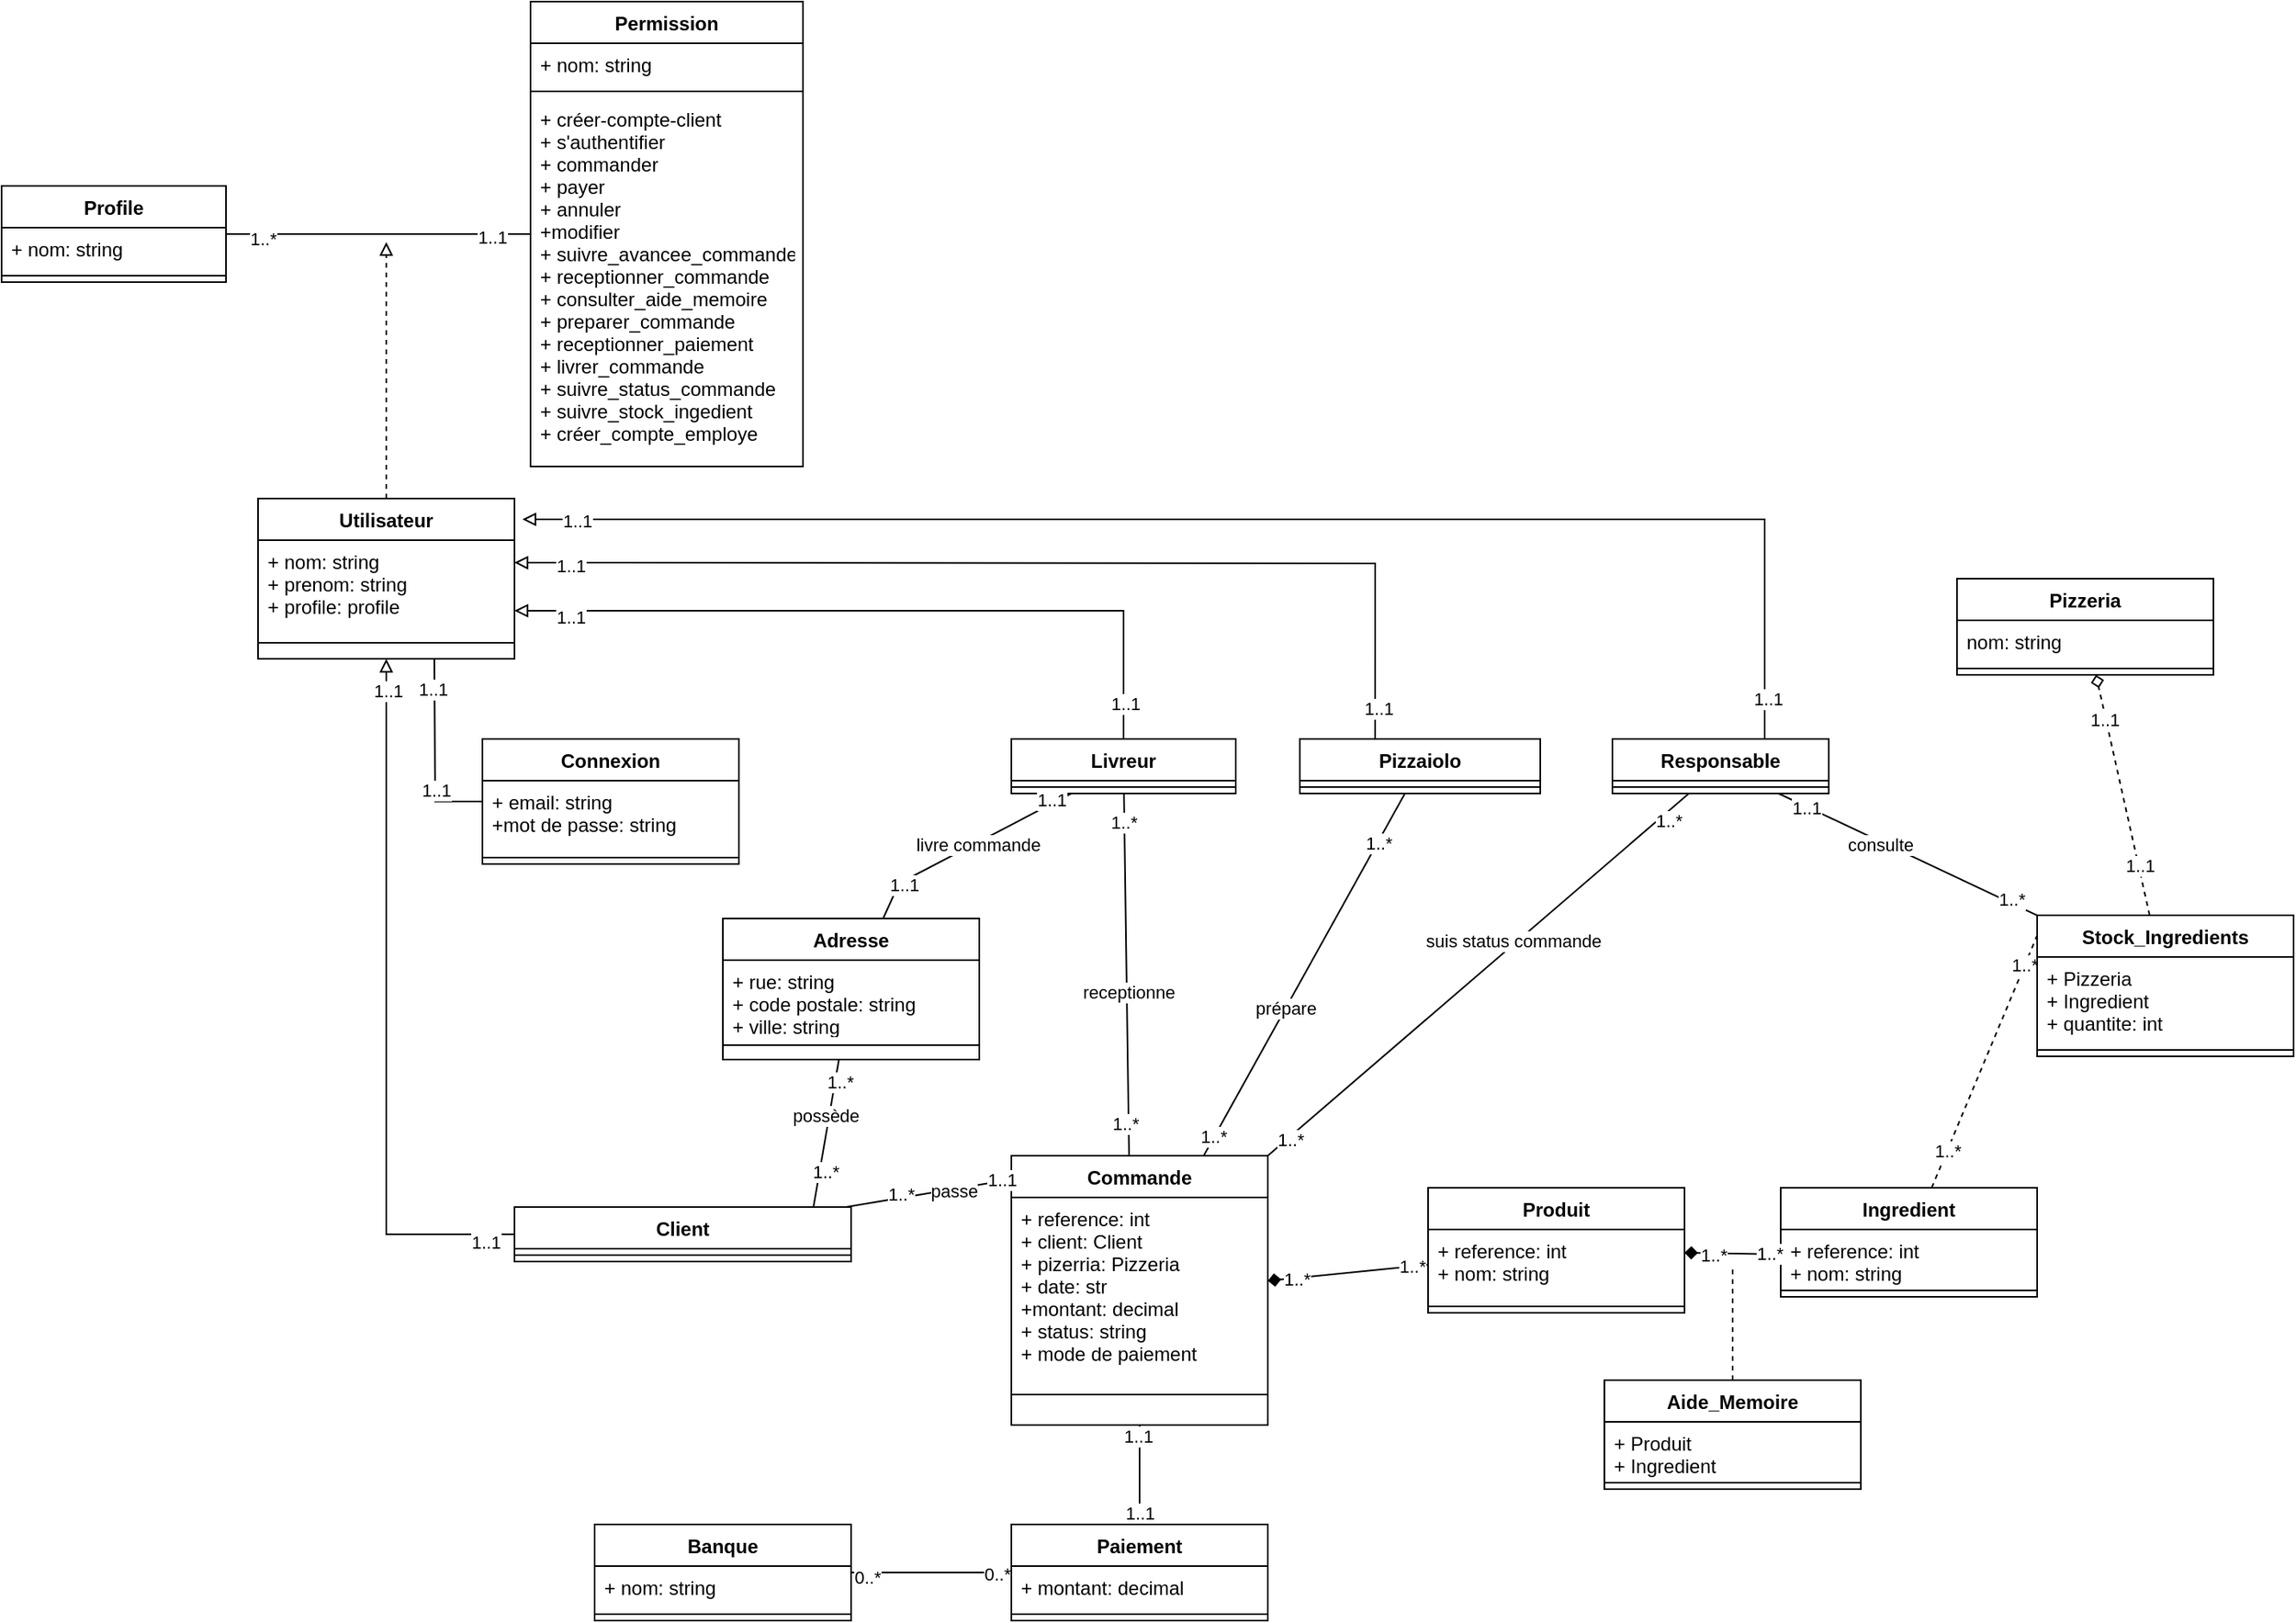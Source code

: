 <mxfile version="14.5.1" type="device"><diagram id="KDp-JJ43dgrBgCFw_8fw" name="Page-1"><mxGraphModel dx="2483" dy="1503" grid="1" gridSize="10" guides="1" tooltips="1" connect="1" arrows="1" fold="1" page="1" pageScale="1" pageWidth="1169" pageHeight="827" math="0" shadow="0"><root><mxCell id="0"/><mxCell id="1" parent="0"/><mxCell id="jycXSG4LUlBcbVMCZp96-9" style="edgeStyle=orthogonalEdgeStyle;rounded=0;orthogonalLoop=1;jettySize=auto;html=1;endArrow=none;endFill=0;startArrow=block;startFill=0;" parent="1" source="cRsiavOP6_7b4JECC0qZ-1" target="cRsiavOP6_7b4JECC0qZ-10" edge="1"><mxGeometry relative="1" as="geometry"><mxPoint x="-180" y="90" as="sourcePoint"/><mxPoint x="-60" y="376" as="targetPoint"/><Array as="points"><mxPoint x="-180" y="329"/></Array></mxGeometry></mxCell><mxCell id="jycXSG4LUlBcbVMCZp96-44" value="1..1" style="edgeLabel;html=1;align=center;verticalAlign=middle;resizable=0;points=[];" parent="jycXSG4LUlBcbVMCZp96-9" vertex="1" connectable="0"><mxGeometry x="0.919" y="-5" relative="1" as="geometry"><mxPoint as="offset"/></mxGeometry></mxCell><mxCell id="jycXSG4LUlBcbVMCZp96-45" value="1..1" style="edgeLabel;html=1;align=center;verticalAlign=middle;resizable=0;points=[];" parent="jycXSG4LUlBcbVMCZp96-9" vertex="1" connectable="0"><mxGeometry x="-0.911" y="1" relative="1" as="geometry"><mxPoint as="offset"/></mxGeometry></mxCell><mxCell id="-czMJHXksivfodqNYjvB-1" style="edgeStyle=orthogonalEdgeStyle;rounded=0;orthogonalLoop=1;jettySize=auto;html=1;dashed=1;endArrow=block;endFill=0;" edge="1" parent="1" source="cRsiavOP6_7b4JECC0qZ-1"><mxGeometry relative="1" as="geometry"><mxPoint x="-180" y="-290" as="targetPoint"/></mxGeometry></mxCell><mxCell id="cRsiavOP6_7b4JECC0qZ-1" value="Utilisateur" style="swimlane;fontStyle=1;align=center;verticalAlign=top;childLayout=stackLayout;horizontal=1;startSize=26;horizontalStack=0;resizeParent=1;resizeParentMax=0;resizeLast=0;collapsible=1;marginBottom=0;" parent="1" vertex="1"><mxGeometry x="-260" y="-130" width="160" height="100" as="geometry"/></mxCell><mxCell id="cRsiavOP6_7b4JECC0qZ-2" value="+ nom: string&#10;+ prenom: string&#10;+ profile: profile" style="text;strokeColor=none;fillColor=none;align=left;verticalAlign=top;spacingLeft=4;spacingRight=4;overflow=hidden;rotatable=0;points=[[0,0.5],[1,0.5]];portConstraint=eastwest;" parent="cRsiavOP6_7b4JECC0qZ-1" vertex="1"><mxGeometry y="26" width="160" height="54" as="geometry"/></mxCell><mxCell id="cRsiavOP6_7b4JECC0qZ-3" value="" style="line;strokeWidth=1;fillColor=none;align=left;verticalAlign=middle;spacingTop=-1;spacingLeft=3;spacingRight=3;rotatable=0;labelPosition=right;points=[];portConstraint=eastwest;" parent="cRsiavOP6_7b4JECC0qZ-1" vertex="1"><mxGeometry y="80" width="160" height="20" as="geometry"/></mxCell><mxCell id="cRsiavOP6_7b4JECC0qZ-87" style="edgeStyle=none;rounded=0;orthogonalLoop=1;jettySize=auto;html=1;exitX=0.888;exitY=0.008;exitDx=0;exitDy=0;endArrow=none;endFill=0;exitPerimeter=0;" parent="1" source="cRsiavOP6_7b4JECC0qZ-10" target="cRsiavOP6_7b4JECC0qZ-15" edge="1"><mxGeometry relative="1" as="geometry"><mxPoint x="-20" y="210" as="targetPoint"/></mxGeometry></mxCell><mxCell id="cRsiavOP6_7b4JECC0qZ-89" value="1..*" style="edgeLabel;html=1;align=center;verticalAlign=middle;resizable=0;points=[];" parent="cRsiavOP6_7b4JECC0qZ-87" vertex="1" connectable="0"><mxGeometry x="-0.503" y="-3" relative="1" as="geometry"><mxPoint as="offset"/></mxGeometry></mxCell><mxCell id="cRsiavOP6_7b4JECC0qZ-90" value="1..*" style="edgeLabel;html=1;align=center;verticalAlign=middle;resizable=0;points=[];" parent="cRsiavOP6_7b4JECC0qZ-87" vertex="1" connectable="0"><mxGeometry x="0.706" y="-3" relative="1" as="geometry"><mxPoint as="offset"/></mxGeometry></mxCell><mxCell id="cRsiavOP6_7b4JECC0qZ-106" value="possède" style="edgeLabel;html=1;align=center;verticalAlign=middle;resizable=0;points=[];" parent="cRsiavOP6_7b4JECC0qZ-87" vertex="1" connectable="0"><mxGeometry x="0.23" y="3" relative="1" as="geometry"><mxPoint as="offset"/></mxGeometry></mxCell><mxCell id="cRsiavOP6_7b4JECC0qZ-10" value="Client" style="swimlane;fontStyle=1;align=center;verticalAlign=top;childLayout=stackLayout;horizontal=1;startSize=26;horizontalStack=0;resizeParent=1;resizeParentMax=0;resizeLast=0;collapsible=1;marginBottom=0;" parent="1" vertex="1"><mxGeometry x="-100" y="312" width="210" height="34" as="geometry"><mxRectangle x="240" y="270" width="70" height="26" as="alternateBounds"/></mxGeometry></mxCell><mxCell id="cRsiavOP6_7b4JECC0qZ-12" value="" style="line;strokeWidth=1;fillColor=none;align=left;verticalAlign=middle;spacingTop=-1;spacingLeft=3;spacingRight=3;rotatable=0;labelPosition=right;points=[];portConstraint=eastwest;" parent="cRsiavOP6_7b4JECC0qZ-10" vertex="1"><mxGeometry y="26" width="210" height="8" as="geometry"/></mxCell><mxCell id="cRsiavOP6_7b4JECC0qZ-15" value="Adresse" style="swimlane;fontStyle=1;align=center;verticalAlign=top;childLayout=stackLayout;horizontal=1;startSize=26;horizontalStack=0;resizeParent=1;resizeParentMax=0;resizeLast=0;collapsible=1;marginBottom=0;" parent="1" vertex="1"><mxGeometry x="30" y="132" width="160" height="88" as="geometry"/></mxCell><mxCell id="cRsiavOP6_7b4JECC0qZ-16" value="+ rue: string&#10;+ code postale: string&#10;+ ville: string" style="text;strokeColor=none;fillColor=none;align=left;verticalAlign=top;spacingLeft=4;spacingRight=4;overflow=hidden;rotatable=0;points=[[0,0.5],[1,0.5]];portConstraint=eastwest;" parent="cRsiavOP6_7b4JECC0qZ-15" vertex="1"><mxGeometry y="26" width="160" height="44" as="geometry"/></mxCell><mxCell id="cRsiavOP6_7b4JECC0qZ-17" value="" style="line;strokeWidth=1;fillColor=none;align=left;verticalAlign=middle;spacingTop=-1;spacingLeft=3;spacingRight=3;rotatable=0;labelPosition=right;points=[];portConstraint=eastwest;" parent="cRsiavOP6_7b4JECC0qZ-15" vertex="1"><mxGeometry y="70" width="160" height="18" as="geometry"/></mxCell><mxCell id="cRsiavOP6_7b4JECC0qZ-121" style="edgeStyle=none;rounded=0;orthogonalLoop=1;jettySize=auto;html=1;exitX=0.75;exitY=0;exitDx=0;exitDy=0;endArrow=none;endFill=0;" parent="1" source="cRsiavOP6_7b4JECC0qZ-25" target="cRsiavOP6_7b4JECC0qZ-53" edge="1"><mxGeometry relative="1" as="geometry"/></mxCell><mxCell id="cRsiavOP6_7b4JECC0qZ-122" value="1..*" style="edgeLabel;html=1;align=center;verticalAlign=middle;resizable=0;points=[];" parent="cRsiavOP6_7b4JECC0qZ-121" vertex="1" connectable="0"><mxGeometry x="0.73" relative="1" as="geometry"><mxPoint as="offset"/></mxGeometry></mxCell><mxCell id="cRsiavOP6_7b4JECC0qZ-123" value="1..*" style="edgeLabel;html=1;align=center;verticalAlign=middle;resizable=0;points=[];" parent="cRsiavOP6_7b4JECC0qZ-121" vertex="1" connectable="0"><mxGeometry x="-0.901" y="1" relative="1" as="geometry"><mxPoint as="offset"/></mxGeometry></mxCell><mxCell id="cRsiavOP6_7b4JECC0qZ-124" value="prépare" style="edgeLabel;html=1;align=center;verticalAlign=middle;resizable=0;points=[];" parent="cRsiavOP6_7b4JECC0qZ-121" vertex="1" connectable="0"><mxGeometry x="-0.187" relative="1" as="geometry"><mxPoint as="offset"/></mxGeometry></mxCell><mxCell id="cRsiavOP6_7b4JECC0qZ-125" style="edgeStyle=none;rounded=0;orthogonalLoop=1;jettySize=auto;html=1;exitX=1;exitY=0;exitDx=0;exitDy=0;endArrow=none;endFill=0;" parent="1" source="cRsiavOP6_7b4JECC0qZ-25" target="cRsiavOP6_7b4JECC0qZ-57" edge="1"><mxGeometry relative="1" as="geometry"><mxPoint x="620" y="130" as="targetPoint"/></mxGeometry></mxCell><mxCell id="cRsiavOP6_7b4JECC0qZ-126" value="1..*" style="edgeLabel;html=1;align=center;verticalAlign=middle;resizable=0;points=[];" parent="cRsiavOP6_7b4JECC0qZ-125" vertex="1" connectable="0"><mxGeometry x="-0.9" y="-1" relative="1" as="geometry"><mxPoint as="offset"/></mxGeometry></mxCell><mxCell id="cRsiavOP6_7b4JECC0qZ-127" value="1..*" style="edgeLabel;html=1;align=center;verticalAlign=middle;resizable=0;points=[];" parent="cRsiavOP6_7b4JECC0qZ-125" vertex="1" connectable="0"><mxGeometry x="0.881" y="-4" relative="1" as="geometry"><mxPoint as="offset"/></mxGeometry></mxCell><mxCell id="cRsiavOP6_7b4JECC0qZ-128" value="suis status commande" style="edgeLabel;html=1;align=center;verticalAlign=middle;resizable=0;points=[];" parent="cRsiavOP6_7b4JECC0qZ-125" vertex="1" connectable="0"><mxGeometry x="0.175" y="2" relative="1" as="geometry"><mxPoint as="offset"/></mxGeometry></mxCell><mxCell id="cRsiavOP6_7b4JECC0qZ-25" value="Commande" style="swimlane;fontStyle=1;align=center;verticalAlign=top;childLayout=stackLayout;horizontal=1;startSize=26;horizontalStack=0;resizeParent=1;resizeParentMax=0;resizeLast=0;collapsible=1;marginBottom=0;" parent="1" vertex="1"><mxGeometry x="210" y="280" width="160" height="168" as="geometry"/></mxCell><mxCell id="cRsiavOP6_7b4JECC0qZ-26" value="+ reference: int&#10;+ client: Client&#10;+ pizerria: Pizzeria&#10;+ date: str&#10;+montant: decimal&#10;+ status: string&#10;+ mode de paiement" style="text;strokeColor=none;fillColor=none;align=left;verticalAlign=top;spacingLeft=4;spacingRight=4;overflow=hidden;rotatable=0;points=[[0,0.5],[1,0.5]];portConstraint=eastwest;" parent="cRsiavOP6_7b4JECC0qZ-25" vertex="1"><mxGeometry y="26" width="160" height="104" as="geometry"/></mxCell><mxCell id="cRsiavOP6_7b4JECC0qZ-27" value="" style="line;strokeWidth=1;fillColor=none;align=left;verticalAlign=middle;spacingTop=-1;spacingLeft=3;spacingRight=3;rotatable=0;labelPosition=right;points=[];portConstraint=eastwest;" parent="cRsiavOP6_7b4JECC0qZ-25" vertex="1"><mxGeometry y="130" width="160" height="38" as="geometry"/></mxCell><mxCell id="cRsiavOP6_7b4JECC0qZ-29" value="Produit" style="swimlane;fontStyle=1;align=center;verticalAlign=top;childLayout=stackLayout;horizontal=1;startSize=26;horizontalStack=0;resizeParent=1;resizeParentMax=0;resizeLast=0;collapsible=1;marginBottom=0;" parent="1" vertex="1"><mxGeometry x="470" y="300" width="160" height="78" as="geometry"/></mxCell><mxCell id="cRsiavOP6_7b4JECC0qZ-30" value="+ reference: int&#10;+ nom: string" style="text;strokeColor=none;fillColor=none;align=left;verticalAlign=top;spacingLeft=4;spacingRight=4;overflow=hidden;rotatable=0;points=[[0,0.5],[1,0.5]];portConstraint=eastwest;" parent="cRsiavOP6_7b4JECC0qZ-29" vertex="1"><mxGeometry y="26" width="160" height="44" as="geometry"/></mxCell><mxCell id="cRsiavOP6_7b4JECC0qZ-31" value="" style="line;strokeWidth=1;fillColor=none;align=left;verticalAlign=middle;spacingTop=-1;spacingLeft=3;spacingRight=3;rotatable=0;labelPosition=right;points=[];portConstraint=eastwest;" parent="cRsiavOP6_7b4JECC0qZ-29" vertex="1"><mxGeometry y="70" width="160" height="8" as="geometry"/></mxCell><mxCell id="cRsiavOP6_7b4JECC0qZ-33" value="Pizzeria" style="swimlane;fontStyle=1;align=center;verticalAlign=top;childLayout=stackLayout;horizontal=1;startSize=26;horizontalStack=0;resizeParent=1;resizeParentMax=0;resizeLast=0;collapsible=1;marginBottom=0;" parent="1" vertex="1"><mxGeometry x="800" y="-80" width="160" height="60" as="geometry"/></mxCell><mxCell id="cRsiavOP6_7b4JECC0qZ-34" value="nom: string" style="text;strokeColor=none;fillColor=none;align=left;verticalAlign=top;spacingLeft=4;spacingRight=4;overflow=hidden;rotatable=0;points=[[0,0.5],[1,0.5]];portConstraint=eastwest;" parent="cRsiavOP6_7b4JECC0qZ-33" vertex="1"><mxGeometry y="26" width="160" height="26" as="geometry"/></mxCell><mxCell id="cRsiavOP6_7b4JECC0qZ-35" value="" style="line;strokeWidth=1;fillColor=none;align=left;verticalAlign=middle;spacingTop=-1;spacingLeft=3;spacingRight=3;rotatable=0;labelPosition=right;points=[];portConstraint=eastwest;" parent="cRsiavOP6_7b4JECC0qZ-33" vertex="1"><mxGeometry y="52" width="160" height="8" as="geometry"/></mxCell><mxCell id="cRsiavOP6_7b4JECC0qZ-100" style="edgeStyle=none;rounded=0;orthogonalLoop=1;jettySize=auto;html=1;entryX=-0.001;entryY=0.147;entryDx=0;entryDy=0;entryPerimeter=0;endArrow=none;endFill=0;dashed=1;" parent="1" source="cRsiavOP6_7b4JECC0qZ-37" target="cRsiavOP6_7b4JECC0qZ-61" edge="1"><mxGeometry relative="1" as="geometry"/></mxCell><mxCell id="cRsiavOP6_7b4JECC0qZ-101" value="1..*" style="edgeLabel;html=1;align=center;verticalAlign=middle;resizable=0;points=[];" parent="cRsiavOP6_7b4JECC0qZ-100" vertex="1" connectable="0"><mxGeometry x="-0.709" relative="1" as="geometry"><mxPoint as="offset"/></mxGeometry></mxCell><mxCell id="cRsiavOP6_7b4JECC0qZ-102" value="1..*" style="edgeLabel;html=1;align=center;verticalAlign=middle;resizable=0;points=[];" parent="cRsiavOP6_7b4JECC0qZ-100" vertex="1" connectable="0"><mxGeometry x="0.767" relative="1" as="geometry"><mxPoint as="offset"/></mxGeometry></mxCell><mxCell id="cRsiavOP6_7b4JECC0qZ-37" value="Ingredient" style="swimlane;fontStyle=1;align=center;verticalAlign=top;childLayout=stackLayout;horizontal=1;startSize=26;horizontalStack=0;resizeParent=1;resizeParentMax=0;resizeLast=0;collapsible=1;marginBottom=0;" parent="1" vertex="1"><mxGeometry x="690" y="300" width="160" height="68" as="geometry"/></mxCell><mxCell id="cRsiavOP6_7b4JECC0qZ-38" value="+ reference: int&#10;+ nom: string" style="text;strokeColor=none;fillColor=none;align=left;verticalAlign=top;spacingLeft=4;spacingRight=4;overflow=hidden;rotatable=0;points=[[0,0.5],[1,0.5]];portConstraint=eastwest;" parent="cRsiavOP6_7b4JECC0qZ-37" vertex="1"><mxGeometry y="26" width="160" height="34" as="geometry"/></mxCell><mxCell id="cRsiavOP6_7b4JECC0qZ-39" value="" style="line;strokeWidth=1;fillColor=none;align=left;verticalAlign=middle;spacingTop=-1;spacingLeft=3;spacingRight=3;rotatable=0;labelPosition=right;points=[];portConstraint=eastwest;" parent="cRsiavOP6_7b4JECC0qZ-37" vertex="1"><mxGeometry y="60" width="160" height="8" as="geometry"/></mxCell><mxCell id="jycXSG4LUlBcbVMCZp96-35" style="edgeStyle=orthogonalEdgeStyle;rounded=0;orthogonalLoop=1;jettySize=auto;html=1;dashed=1;endArrow=none;endFill=0;" parent="1" source="cRsiavOP6_7b4JECC0qZ-41" edge="1"><mxGeometry relative="1" as="geometry"><mxPoint x="660" y="350" as="targetPoint"/></mxGeometry></mxCell><mxCell id="cRsiavOP6_7b4JECC0qZ-41" value="Aide_Memoire" style="swimlane;fontStyle=1;align=center;verticalAlign=top;childLayout=stackLayout;horizontal=1;startSize=26;horizontalStack=0;resizeParent=1;resizeParentMax=0;resizeLast=0;collapsible=1;marginBottom=0;" parent="1" vertex="1"><mxGeometry x="580" y="420" width="160" height="68" as="geometry"/></mxCell><mxCell id="cRsiavOP6_7b4JECC0qZ-42" value="+ Produit&#10;+ Ingredient" style="text;strokeColor=none;fillColor=none;align=left;verticalAlign=top;spacingLeft=4;spacingRight=4;overflow=hidden;rotatable=0;points=[[0,0.5],[1,0.5]];portConstraint=eastwest;" parent="cRsiavOP6_7b4JECC0qZ-41" vertex="1"><mxGeometry y="26" width="160" height="34" as="geometry"/></mxCell><mxCell id="cRsiavOP6_7b4JECC0qZ-43" value="" style="line;strokeWidth=1;fillColor=none;align=left;verticalAlign=middle;spacingTop=-1;spacingLeft=3;spacingRight=3;rotatable=0;labelPosition=right;points=[];portConstraint=eastwest;" parent="cRsiavOP6_7b4JECC0qZ-41" vertex="1"><mxGeometry y="60" width="160" height="8" as="geometry"/></mxCell><mxCell id="jycXSG4LUlBcbVMCZp96-1" style="edgeStyle=orthogonalEdgeStyle;rounded=0;orthogonalLoop=1;jettySize=auto;html=1;endArrow=none;endFill=0;" parent="1" source="cRsiavOP6_7b4JECC0qZ-45" target="cRsiavOP6_7b4JECC0qZ-65" edge="1"><mxGeometry relative="1" as="geometry"/></mxCell><mxCell id="jycXSG4LUlBcbVMCZp96-3" value="0..*" style="edgeLabel;html=1;align=center;verticalAlign=middle;resizable=0;points=[];" parent="jycXSG4LUlBcbVMCZp96-1" vertex="1" connectable="0"><mxGeometry x="-0.8" y="-3" relative="1" as="geometry"><mxPoint as="offset"/></mxGeometry></mxCell><mxCell id="jycXSG4LUlBcbVMCZp96-4" value="0..*" style="edgeLabel;html=1;align=center;verticalAlign=middle;resizable=0;points=[];" parent="jycXSG4LUlBcbVMCZp96-1" vertex="1" connectable="0"><mxGeometry x="0.818" y="-1" relative="1" as="geometry"><mxPoint as="offset"/></mxGeometry></mxCell><mxCell id="cRsiavOP6_7b4JECC0qZ-45" value="Banque" style="swimlane;fontStyle=1;align=center;verticalAlign=top;childLayout=stackLayout;horizontal=1;startSize=26;horizontalStack=0;resizeParent=1;resizeParentMax=0;resizeLast=0;collapsible=1;marginBottom=0;" parent="1" vertex="1"><mxGeometry x="-50" y="510" width="160" height="60" as="geometry"/></mxCell><mxCell id="cRsiavOP6_7b4JECC0qZ-46" value="+ nom: string" style="text;strokeColor=none;fillColor=none;align=left;verticalAlign=top;spacingLeft=4;spacingRight=4;overflow=hidden;rotatable=0;points=[[0,0.5],[1,0.5]];portConstraint=eastwest;" parent="cRsiavOP6_7b4JECC0qZ-45" vertex="1"><mxGeometry y="26" width="160" height="26" as="geometry"/></mxCell><mxCell id="cRsiavOP6_7b4JECC0qZ-47" value="" style="line;strokeWidth=1;fillColor=none;align=left;verticalAlign=middle;spacingTop=-1;spacingLeft=3;spacingRight=3;rotatable=0;labelPosition=right;points=[];portConstraint=eastwest;" parent="cRsiavOP6_7b4JECC0qZ-45" vertex="1"><mxGeometry y="52" width="160" height="8" as="geometry"/></mxCell><mxCell id="cRsiavOP6_7b4JECC0qZ-112" style="edgeStyle=none;rounded=0;orthogonalLoop=1;jettySize=auto;html=1;entryX=0.459;entryY=-0.001;entryDx=0;entryDy=0;entryPerimeter=0;endArrow=none;endFill=0;" parent="1" source="cRsiavOP6_7b4JECC0qZ-49" target="cRsiavOP6_7b4JECC0qZ-25" edge="1"><mxGeometry relative="1" as="geometry"/></mxCell><mxCell id="cRsiavOP6_7b4JECC0qZ-114" value="1..*" style="edgeLabel;html=1;align=center;verticalAlign=middle;resizable=0;points=[];" parent="cRsiavOP6_7b4JECC0qZ-112" vertex="1" connectable="0"><mxGeometry x="0.822" y="-2" relative="1" as="geometry"><mxPoint as="offset"/></mxGeometry></mxCell><mxCell id="cRsiavOP6_7b4JECC0qZ-115" value="receptionne" style="edgeLabel;html=1;align=center;verticalAlign=middle;resizable=0;points=[];" parent="cRsiavOP6_7b4JECC0qZ-112" vertex="1" connectable="0"><mxGeometry x="0.098" y="1" relative="1" as="geometry"><mxPoint as="offset"/></mxGeometry></mxCell><mxCell id="cRsiavOP6_7b4JECC0qZ-120" value="1..*" style="edgeLabel;html=1;align=center;verticalAlign=middle;resizable=0;points=[];" parent="cRsiavOP6_7b4JECC0qZ-112" vertex="1" connectable="0"><mxGeometry x="-0.841" y="-1" relative="1" as="geometry"><mxPoint as="offset"/></mxGeometry></mxCell><mxCell id="cRsiavOP6_7b4JECC0qZ-49" value="Livreur" style="swimlane;fontStyle=1;align=center;verticalAlign=top;childLayout=stackLayout;horizontal=1;startSize=26;horizontalStack=0;resizeParent=1;resizeParentMax=0;resizeLast=0;collapsible=1;marginBottom=0;" parent="1" vertex="1"><mxGeometry x="210" y="20" width="140" height="34" as="geometry"><mxRectangle x="210" y="20" width="70" height="26" as="alternateBounds"/></mxGeometry></mxCell><mxCell id="cRsiavOP6_7b4JECC0qZ-51" value="" style="line;strokeWidth=1;fillColor=none;align=left;verticalAlign=middle;spacingTop=-1;spacingLeft=3;spacingRight=3;rotatable=0;labelPosition=right;points=[];portConstraint=eastwest;" parent="cRsiavOP6_7b4JECC0qZ-49" vertex="1"><mxGeometry y="26" width="140" height="8" as="geometry"/></mxCell><mxCell id="cRsiavOP6_7b4JECC0qZ-53" value="Pizzaiolo" style="swimlane;fontStyle=1;align=center;verticalAlign=top;childLayout=stackLayout;horizontal=1;startSize=26;horizontalStack=0;resizeParent=1;resizeParentMax=0;resizeLast=0;collapsible=1;marginBottom=0;" parent="1" vertex="1"><mxGeometry x="390" y="20" width="150" height="34" as="geometry"/></mxCell><mxCell id="cRsiavOP6_7b4JECC0qZ-55" value="" style="line;strokeWidth=1;fillColor=none;align=left;verticalAlign=middle;spacingTop=-1;spacingLeft=3;spacingRight=3;rotatable=0;labelPosition=right;points=[];portConstraint=eastwest;" parent="cRsiavOP6_7b4JECC0qZ-53" vertex="1"><mxGeometry y="26" width="150" height="8" as="geometry"/></mxCell><mxCell id="cRsiavOP6_7b4JECC0qZ-57" value="Responsable" style="swimlane;fontStyle=1;align=center;verticalAlign=top;childLayout=stackLayout;horizontal=1;startSize=26;horizontalStack=0;resizeParent=1;resizeParentMax=0;resizeLast=0;collapsible=1;marginBottom=0;" parent="1" vertex="1"><mxGeometry x="585" y="20" width="135" height="34" as="geometry"/></mxCell><mxCell id="cRsiavOP6_7b4JECC0qZ-59" value="" style="line;strokeWidth=1;fillColor=none;align=left;verticalAlign=middle;spacingTop=-1;spacingLeft=3;spacingRight=3;rotatable=0;labelPosition=right;points=[];portConstraint=eastwest;" parent="cRsiavOP6_7b4JECC0qZ-57" vertex="1"><mxGeometry y="26" width="135" height="8" as="geometry"/></mxCell><mxCell id="cRsiavOP6_7b4JECC0qZ-103" style="edgeStyle=none;rounded=0;orthogonalLoop=1;jettySize=auto;html=1;startArrow=none;startFill=0;endArrow=diamond;endFill=0;dashed=1;" parent="1" source="cRsiavOP6_7b4JECC0qZ-61" target="cRsiavOP6_7b4JECC0qZ-33" edge="1"><mxGeometry relative="1" as="geometry"><mxPoint x="980" y="116" as="targetPoint"/></mxGeometry></mxCell><mxCell id="cRsiavOP6_7b4JECC0qZ-104" value="1..1" style="edgeLabel;html=1;align=center;verticalAlign=middle;resizable=0;points=[];" parent="cRsiavOP6_7b4JECC0qZ-103" vertex="1" connectable="0"><mxGeometry x="-0.589" relative="1" as="geometry"><mxPoint y="-1" as="offset"/></mxGeometry></mxCell><mxCell id="cRsiavOP6_7b4JECC0qZ-105" value="1..1" style="edgeLabel;html=1;align=center;verticalAlign=middle;resizable=0;points=[];" parent="cRsiavOP6_7b4JECC0qZ-103" vertex="1" connectable="0"><mxGeometry x="0.767" y="-1" relative="1" as="geometry"><mxPoint y="11" as="offset"/></mxGeometry></mxCell><mxCell id="cRsiavOP6_7b4JECC0qZ-129" style="edgeStyle=none;rounded=0;orthogonalLoop=1;jettySize=auto;html=1;exitX=0;exitY=0;exitDx=0;exitDy=0;endArrow=none;endFill=0;" parent="1" source="cRsiavOP6_7b4JECC0qZ-61" target="cRsiavOP6_7b4JECC0qZ-57" edge="1"><mxGeometry relative="1" as="geometry"/></mxCell><mxCell id="cRsiavOP6_7b4JECC0qZ-130" value="1..1" style="edgeLabel;html=1;align=center;verticalAlign=middle;resizable=0;points=[];" parent="cRsiavOP6_7b4JECC0qZ-129" vertex="1" connectable="0"><mxGeometry x="0.787" y="1" relative="1" as="geometry"><mxPoint as="offset"/></mxGeometry></mxCell><mxCell id="cRsiavOP6_7b4JECC0qZ-131" value="1..*" style="edgeLabel;html=1;align=center;verticalAlign=middle;resizable=0;points=[];" parent="cRsiavOP6_7b4JECC0qZ-129" vertex="1" connectable="0"><mxGeometry x="-0.789" y="-2" relative="1" as="geometry"><mxPoint as="offset"/></mxGeometry></mxCell><mxCell id="jycXSG4LUlBcbVMCZp96-8" value="consulte" style="edgeLabel;html=1;align=center;verticalAlign=middle;resizable=0;points=[];" parent="cRsiavOP6_7b4JECC0qZ-129" vertex="1" connectable="0"><mxGeometry x="0.206" y="2" relative="1" as="geometry"><mxPoint as="offset"/></mxGeometry></mxCell><mxCell id="cRsiavOP6_7b4JECC0qZ-61" value="Stock_Ingredients" style="swimlane;fontStyle=1;align=center;verticalAlign=top;childLayout=stackLayout;horizontal=1;startSize=26;horizontalStack=0;resizeParent=1;resizeParentMax=0;resizeLast=0;collapsible=1;marginBottom=0;" parent="1" vertex="1"><mxGeometry x="850" y="130" width="160" height="88" as="geometry"/></mxCell><mxCell id="cRsiavOP6_7b4JECC0qZ-62" value="+ Pizzeria&#10;+ Ingredient&#10;+ quantite: int" style="text;strokeColor=none;fillColor=none;align=left;verticalAlign=top;spacingLeft=4;spacingRight=4;overflow=hidden;rotatable=0;points=[[0,0.5],[1,0.5]];portConstraint=eastwest;" parent="cRsiavOP6_7b4JECC0qZ-61" vertex="1"><mxGeometry y="26" width="160" height="54" as="geometry"/></mxCell><mxCell id="cRsiavOP6_7b4JECC0qZ-63" value="" style="line;strokeWidth=1;fillColor=none;align=left;verticalAlign=middle;spacingTop=-1;spacingLeft=3;spacingRight=3;rotatable=0;labelPosition=right;points=[];portConstraint=eastwest;" parent="cRsiavOP6_7b4JECC0qZ-61" vertex="1"><mxGeometry y="80" width="160" height="8" as="geometry"/></mxCell><mxCell id="jycXSG4LUlBcbVMCZp96-5" style="edgeStyle=orthogonalEdgeStyle;rounded=0;orthogonalLoop=1;jettySize=auto;html=1;endArrow=none;endFill=0;" parent="1" source="cRsiavOP6_7b4JECC0qZ-65" target="cRsiavOP6_7b4JECC0qZ-25" edge="1"><mxGeometry relative="1" as="geometry"/></mxCell><mxCell id="jycXSG4LUlBcbVMCZp96-6" value="1..1" style="edgeLabel;html=1;align=center;verticalAlign=middle;resizable=0;points=[];" parent="jycXSG4LUlBcbVMCZp96-5" vertex="1" connectable="0"><mxGeometry x="0.778" y="1" relative="1" as="geometry"><mxPoint as="offset"/></mxGeometry></mxCell><mxCell id="jycXSG4LUlBcbVMCZp96-7" value="1..1" style="edgeLabel;html=1;align=center;verticalAlign=middle;resizable=0;points=[];" parent="jycXSG4LUlBcbVMCZp96-5" vertex="1" connectable="0"><mxGeometry x="-0.778" relative="1" as="geometry"><mxPoint as="offset"/></mxGeometry></mxCell><mxCell id="cRsiavOP6_7b4JECC0qZ-65" value="Paiement" style="swimlane;fontStyle=1;align=center;verticalAlign=top;childLayout=stackLayout;horizontal=1;startSize=26;horizontalStack=0;resizeParent=1;resizeParentMax=0;resizeLast=0;collapsible=1;marginBottom=0;" parent="1" vertex="1"><mxGeometry x="210" y="510" width="160" height="60" as="geometry"/></mxCell><mxCell id="cRsiavOP6_7b4JECC0qZ-66" value="+ montant: decimal" style="text;strokeColor=none;fillColor=none;align=left;verticalAlign=top;spacingLeft=4;spacingRight=4;overflow=hidden;rotatable=0;points=[[0,0.5],[1,0.5]];portConstraint=eastwest;" parent="cRsiavOP6_7b4JECC0qZ-65" vertex="1"><mxGeometry y="26" width="160" height="26" as="geometry"/></mxCell><mxCell id="cRsiavOP6_7b4JECC0qZ-67" value="" style="line;strokeWidth=1;fillColor=none;align=left;verticalAlign=middle;spacingTop=-1;spacingLeft=3;spacingRight=3;rotatable=0;labelPosition=right;points=[];portConstraint=eastwest;" parent="cRsiavOP6_7b4JECC0qZ-65" vertex="1"><mxGeometry y="52" width="160" height="8" as="geometry"/></mxCell><mxCell id="cRsiavOP6_7b4JECC0qZ-91" style="edgeStyle=none;rounded=0;orthogonalLoop=1;jettySize=auto;html=1;exitX=1;exitY=0.5;exitDx=0;exitDy=0;entryX=0;entryY=0.5;entryDx=0;entryDy=0;endArrow=none;endFill=0;startArrow=diamond;startFill=1;" parent="1" source="cRsiavOP6_7b4JECC0qZ-26" target="cRsiavOP6_7b4JECC0qZ-30" edge="1"><mxGeometry relative="1" as="geometry"/></mxCell><mxCell id="cRsiavOP6_7b4JECC0qZ-92" value="1..*" style="edgeLabel;html=1;align=center;verticalAlign=middle;resizable=0;points=[];" parent="cRsiavOP6_7b4JECC0qZ-91" vertex="1" connectable="0"><mxGeometry x="-0.654" relative="1" as="geometry"><mxPoint as="offset"/></mxGeometry></mxCell><mxCell id="cRsiavOP6_7b4JECC0qZ-93" value="1..*" style="edgeLabel;html=1;align=center;verticalAlign=middle;resizable=0;points=[];" parent="cRsiavOP6_7b4JECC0qZ-91" vertex="1" connectable="0"><mxGeometry x="0.817" relative="1" as="geometry"><mxPoint x="-1" as="offset"/></mxGeometry></mxCell><mxCell id="cRsiavOP6_7b4JECC0qZ-97" style="edgeStyle=none;rounded=0;orthogonalLoop=1;jettySize=auto;html=1;endArrow=diamond;endFill=1;startArrow=diamond;startFill=1;" parent="1" source="cRsiavOP6_7b4JECC0qZ-38" target="cRsiavOP6_7b4JECC0qZ-29" edge="1"><mxGeometry relative="1" as="geometry"><mxPoint x="610" y="310" as="targetPoint"/></mxGeometry></mxCell><mxCell id="cRsiavOP6_7b4JECC0qZ-98" value="1..*" style="edgeLabel;html=1;align=center;verticalAlign=middle;resizable=0;points=[];" parent="cRsiavOP6_7b4JECC0qZ-97" vertex="1" connectable="0"><mxGeometry x="0.416" y="1" relative="1" as="geometry"><mxPoint as="offset"/></mxGeometry></mxCell><mxCell id="cRsiavOP6_7b4JECC0qZ-99" value="1..*" style="edgeLabel;html=1;align=center;verticalAlign=middle;resizable=0;points=[];" parent="cRsiavOP6_7b4JECC0qZ-97" vertex="1" connectable="0"><mxGeometry x="-0.758" y="-1" relative="1" as="geometry"><mxPoint as="offset"/></mxGeometry></mxCell><mxCell id="cRsiavOP6_7b4JECC0qZ-108" style="edgeStyle=none;rounded=0;orthogonalLoop=1;jettySize=auto;html=1;entryX=0.024;entryY=0.084;entryDx=0;entryDy=0;entryPerimeter=0;endArrow=none;endFill=0;" parent="1" source="cRsiavOP6_7b4JECC0qZ-10" target="cRsiavOP6_7b4JECC0qZ-25" edge="1"><mxGeometry relative="1" as="geometry"/></mxCell><mxCell id="cRsiavOP6_7b4JECC0qZ-109" value="1..*" style="edgeLabel;html=1;align=center;verticalAlign=middle;resizable=0;points=[];" parent="cRsiavOP6_7b4JECC0qZ-108" vertex="1" connectable="0"><mxGeometry x="-0.366" y="3" relative="1" as="geometry"><mxPoint as="offset"/></mxGeometry></mxCell><mxCell id="cRsiavOP6_7b4JECC0qZ-110" value="1..1" style="edgeLabel;html=1;align=center;verticalAlign=middle;resizable=0;points=[];" parent="cRsiavOP6_7b4JECC0qZ-108" vertex="1" connectable="0"><mxGeometry x="0.803" y="1" relative="1" as="geometry"><mxPoint as="offset"/></mxGeometry></mxCell><mxCell id="cRsiavOP6_7b4JECC0qZ-111" value="passe" style="edgeLabel;html=1;align=center;verticalAlign=middle;resizable=0;points=[];" parent="cRsiavOP6_7b4JECC0qZ-108" vertex="1" connectable="0"><mxGeometry x="0.241" y="-1" relative="1" as="geometry"><mxPoint as="offset"/></mxGeometry></mxCell><mxCell id="cRsiavOP6_7b4JECC0qZ-116" style="edgeStyle=none;rounded=0;orthogonalLoop=1;jettySize=auto;html=1;endArrow=none;endFill=0;" parent="1" source="cRsiavOP6_7b4JECC0qZ-49" target="cRsiavOP6_7b4JECC0qZ-15" edge="1"><mxGeometry relative="1" as="geometry"><mxPoint x="-20" y="130" as="targetPoint"/><Array as="points"><mxPoint x="140" y="110"/></Array></mxGeometry></mxCell><mxCell id="cRsiavOP6_7b4JECC0qZ-117" value="1..1" style="edgeLabel;html=1;align=center;verticalAlign=middle;resizable=0;points=[];" parent="cRsiavOP6_7b4JECC0qZ-116" vertex="1" connectable="0"><mxGeometry x="-0.822" y="-2" relative="1" as="geometry"><mxPoint as="offset"/></mxGeometry></mxCell><mxCell id="cRsiavOP6_7b4JECC0qZ-118" value="1..1" style="edgeLabel;html=1;align=center;verticalAlign=middle;resizable=0;points=[];" parent="cRsiavOP6_7b4JECC0qZ-116" vertex="1" connectable="0"><mxGeometry x="0.631" y="2" relative="1" as="geometry"><mxPoint as="offset"/></mxGeometry></mxCell><mxCell id="cRsiavOP6_7b4JECC0qZ-119" value="livre commande" style="edgeLabel;html=1;align=center;verticalAlign=middle;resizable=0;points=[];" parent="cRsiavOP6_7b4JECC0qZ-116" vertex="1" connectable="0"><mxGeometry x="-0.086" y="1" relative="1" as="geometry"><mxPoint as="offset"/></mxGeometry></mxCell><mxCell id="qQmBy8qmAijH9EpwWrDC-1" style="edgeStyle=orthogonalEdgeStyle;rounded=0;orthogonalLoop=1;jettySize=auto;html=1;endArrow=none;endFill=0;" parent="1" source="cRsiavOP6_7b4JECC0qZ-21" edge="1"><mxGeometry relative="1" as="geometry"><mxPoint x="-150" y="-30" as="targetPoint"/></mxGeometry></mxCell><mxCell id="qQmBy8qmAijH9EpwWrDC-2" value="1..1" style="edgeLabel;html=1;align=center;verticalAlign=middle;resizable=0;points=[];" parent="qQmBy8qmAijH9EpwWrDC-1" vertex="1" connectable="0"><mxGeometry x="0.681" y="1" relative="1" as="geometry"><mxPoint as="offset"/></mxGeometry></mxCell><mxCell id="qQmBy8qmAijH9EpwWrDC-3" value="1..1" style="edgeLabel;html=1;align=center;verticalAlign=middle;resizable=0;points=[];" parent="qQmBy8qmAijH9EpwWrDC-1" vertex="1" connectable="0"><mxGeometry x="-0.378" relative="1" as="geometry"><mxPoint as="offset"/></mxGeometry></mxCell><mxCell id="cRsiavOP6_7b4JECC0qZ-21" value="Connexion" style="swimlane;fontStyle=1;align=center;verticalAlign=top;childLayout=stackLayout;horizontal=1;startSize=26;horizontalStack=0;resizeParent=1;resizeParentMax=0;resizeLast=0;collapsible=1;marginBottom=0;" parent="1" vertex="1"><mxGeometry x="-120" y="20" width="160" height="78" as="geometry"/></mxCell><mxCell id="cRsiavOP6_7b4JECC0qZ-22" value="+ email: string&#10;+mot de passe: string" style="text;strokeColor=none;fillColor=none;align=left;verticalAlign=top;spacingLeft=4;spacingRight=4;overflow=hidden;rotatable=0;points=[[0,0.5],[1,0.5]];portConstraint=eastwest;" parent="cRsiavOP6_7b4JECC0qZ-21" vertex="1"><mxGeometry y="26" width="160" height="44" as="geometry"/></mxCell><mxCell id="cRsiavOP6_7b4JECC0qZ-23" value="" style="line;strokeWidth=1;fillColor=none;align=left;verticalAlign=middle;spacingTop=-1;spacingLeft=3;spacingRight=3;rotatable=0;labelPosition=right;points=[];portConstraint=eastwest;" parent="cRsiavOP6_7b4JECC0qZ-21" vertex="1"><mxGeometry y="70" width="160" height="8" as="geometry"/></mxCell><mxCell id="jycXSG4LUlBcbVMCZp96-33" style="edgeStyle=orthogonalEdgeStyle;rounded=0;orthogonalLoop=1;jettySize=auto;html=1;endArrow=none;endFill=0;" parent="1" source="jycXSG4LUlBcbVMCZp96-14" target="jycXSG4LUlBcbVMCZp96-18" edge="1"><mxGeometry relative="1" as="geometry"/></mxCell><mxCell id="jycXSG4LUlBcbVMCZp96-46" value="1..*" style="edgeLabel;html=1;align=center;verticalAlign=middle;resizable=0;points=[];" parent="jycXSG4LUlBcbVMCZp96-33" vertex="1" connectable="0"><mxGeometry x="-0.76" y="-3" relative="1" as="geometry"><mxPoint as="offset"/></mxGeometry></mxCell><mxCell id="jycXSG4LUlBcbVMCZp96-47" value="1..1" style="edgeLabel;html=1;align=center;verticalAlign=middle;resizable=0;points=[];" parent="jycXSG4LUlBcbVMCZp96-33" vertex="1" connectable="0"><mxGeometry x="0.74" y="-2" relative="1" as="geometry"><mxPoint as="offset"/></mxGeometry></mxCell><mxCell id="jycXSG4LUlBcbVMCZp96-14" value="Profile" style="swimlane;fontStyle=1;align=center;verticalAlign=top;childLayout=stackLayout;horizontal=1;startSize=26;horizontalStack=0;resizeParent=1;resizeParentMax=0;resizeLast=0;collapsible=1;marginBottom=0;" parent="1" vertex="1"><mxGeometry x="-420" y="-325" width="140" height="60" as="geometry"/></mxCell><mxCell id="jycXSG4LUlBcbVMCZp96-15" value="+ nom: string" style="text;strokeColor=none;fillColor=none;align=left;verticalAlign=top;spacingLeft=4;spacingRight=4;overflow=hidden;rotatable=0;points=[[0,0.5],[1,0.5]];portConstraint=eastwest;" parent="jycXSG4LUlBcbVMCZp96-14" vertex="1"><mxGeometry y="26" width="140" height="26" as="geometry"/></mxCell><mxCell id="jycXSG4LUlBcbVMCZp96-16" value="" style="line;strokeWidth=1;fillColor=none;align=left;verticalAlign=middle;spacingTop=-1;spacingLeft=3;spacingRight=3;rotatable=0;labelPosition=right;points=[];portConstraint=eastwest;" parent="jycXSG4LUlBcbVMCZp96-14" vertex="1"><mxGeometry y="52" width="140" height="8" as="geometry"/></mxCell><mxCell id="jycXSG4LUlBcbVMCZp96-18" value="Permission" style="swimlane;fontStyle=1;align=center;verticalAlign=top;childLayout=stackLayout;horizontal=1;startSize=26;horizontalStack=0;resizeParent=1;resizeParentMax=0;resizeLast=0;collapsible=1;marginBottom=0;" parent="1" vertex="1"><mxGeometry x="-90" y="-440" width="170" height="290" as="geometry"/></mxCell><mxCell id="jycXSG4LUlBcbVMCZp96-19" value="+ nom: string" style="text;strokeColor=none;fillColor=none;align=left;verticalAlign=top;spacingLeft=4;spacingRight=4;overflow=hidden;rotatable=0;points=[[0,0.5],[1,0.5]];portConstraint=eastwest;" parent="jycXSG4LUlBcbVMCZp96-18" vertex="1"><mxGeometry y="26" width="170" height="26" as="geometry"/></mxCell><mxCell id="jycXSG4LUlBcbVMCZp96-20" value="" style="line;strokeWidth=1;fillColor=none;align=left;verticalAlign=middle;spacingTop=-1;spacingLeft=3;spacingRight=3;rotatable=0;labelPosition=right;points=[];portConstraint=eastwest;" parent="jycXSG4LUlBcbVMCZp96-18" vertex="1"><mxGeometry y="52" width="170" height="8" as="geometry"/></mxCell><mxCell id="jycXSG4LUlBcbVMCZp96-21" value="+ créer-compte-client&#10;+ s'authentifier&#10;+ commander&#10;+ payer&#10;+ annuler&#10;+modifier&#10;+ suivre_avancee_commande&#10;+ receptionner_commande&#10;+ consulter_aide_memoire&#10;+ preparer_commande&#10;+ receptionner_paiement&#10;+ livrer_commande&#10;+ suivre_status_commande&#10;+ suivre_stock_ingedient&#10;+ créer_compte_employe" style="text;strokeColor=none;fillColor=none;align=left;verticalAlign=top;spacingLeft=4;spacingRight=4;overflow=hidden;rotatable=0;points=[[0,0.5],[1,0.5]];portConstraint=eastwest;" parent="jycXSG4LUlBcbVMCZp96-18" vertex="1"><mxGeometry y="60" width="170" height="230" as="geometry"/></mxCell><mxCell id="jycXSG4LUlBcbVMCZp96-31" style="edgeStyle=orthogonalEdgeStyle;rounded=0;orthogonalLoop=1;jettySize=auto;html=1;entryX=0.313;entryY=-0.012;entryDx=0;entryDy=0;entryPerimeter=0;endArrow=none;endFill=0;startArrow=block;startFill=0;" parent="1" target="cRsiavOP6_7b4JECC0qZ-53" edge="1"><mxGeometry relative="1" as="geometry"><mxPoint x="-100" y="-90" as="sourcePoint"/></mxGeometry></mxCell><mxCell id="-czMJHXksivfodqNYjvB-4" value="1..1" style="edgeLabel;html=1;align=center;verticalAlign=middle;resizable=0;points=[];" vertex="1" connectable="0" parent="jycXSG4LUlBcbVMCZp96-31"><mxGeometry x="0.943" y="2" relative="1" as="geometry"><mxPoint as="offset"/></mxGeometry></mxCell><mxCell id="-czMJHXksivfodqNYjvB-6" value="1..1" style="edgeLabel;html=1;align=center;verticalAlign=middle;resizable=0;points=[];" vertex="1" connectable="0" parent="jycXSG4LUlBcbVMCZp96-31"><mxGeometry x="-0.892" y="-2" relative="1" as="geometry"><mxPoint as="offset"/></mxGeometry></mxCell><mxCell id="jycXSG4LUlBcbVMCZp96-32" style="edgeStyle=orthogonalEdgeStyle;rounded=0;orthogonalLoop=1;jettySize=auto;html=1;endArrow=none;endFill=0;startArrow=block;startFill=0;exitX=1.031;exitY=0.13;exitDx=0;exitDy=0;exitPerimeter=0;" parent="1" source="cRsiavOP6_7b4JECC0qZ-1" target="cRsiavOP6_7b4JECC0qZ-57" edge="1"><mxGeometry relative="1" as="geometry"><Array as="points"><mxPoint x="680" y="-117"/></Array><mxPoint x="490" y="-52" as="sourcePoint"/></mxGeometry></mxCell><mxCell id="-czMJHXksivfodqNYjvB-2" value="1..1" style="edgeLabel;html=1;align=center;verticalAlign=middle;resizable=0;points=[];" vertex="1" connectable="0" parent="jycXSG4LUlBcbVMCZp96-32"><mxGeometry x="-0.927" y="-1" relative="1" as="geometry"><mxPoint as="offset"/></mxGeometry></mxCell><mxCell id="-czMJHXksivfodqNYjvB-3" value="1..1" style="edgeLabel;html=1;align=center;verticalAlign=middle;resizable=0;points=[];" vertex="1" connectable="0" parent="jycXSG4LUlBcbVMCZp96-32"><mxGeometry x="0.945" y="2" relative="1" as="geometry"><mxPoint as="offset"/></mxGeometry></mxCell><mxCell id="jycXSG4LUlBcbVMCZp96-30" style="edgeStyle=orthogonalEdgeStyle;rounded=0;orthogonalLoop=1;jettySize=auto;html=1;entryX=0.5;entryY=0;entryDx=0;entryDy=0;endArrow=none;endFill=0;startArrow=block;startFill=0;" parent="1" source="cRsiavOP6_7b4JECC0qZ-1" target="cRsiavOP6_7b4JECC0qZ-49" edge="1"><mxGeometry relative="1" as="geometry"><mxPoint x="-60" y="-110" as="sourcePoint"/><Array as="points"><mxPoint x="280" y="-60"/></Array></mxGeometry></mxCell><mxCell id="-czMJHXksivfodqNYjvB-5" value="1..1" style="edgeLabel;html=1;align=center;verticalAlign=middle;resizable=0;points=[];" vertex="1" connectable="0" parent="jycXSG4LUlBcbVMCZp96-30"><mxGeometry x="0.904" y="1" relative="1" as="geometry"><mxPoint as="offset"/></mxGeometry></mxCell><mxCell id="-czMJHXksivfodqNYjvB-7" value="1..1" style="edgeLabel;html=1;align=center;verticalAlign=middle;resizable=0;points=[];" vertex="1" connectable="0" parent="jycXSG4LUlBcbVMCZp96-30"><mxGeometry x="-0.848" y="-4" relative="1" as="geometry"><mxPoint as="offset"/></mxGeometry></mxCell></root></mxGraphModel></diagram></mxfile>